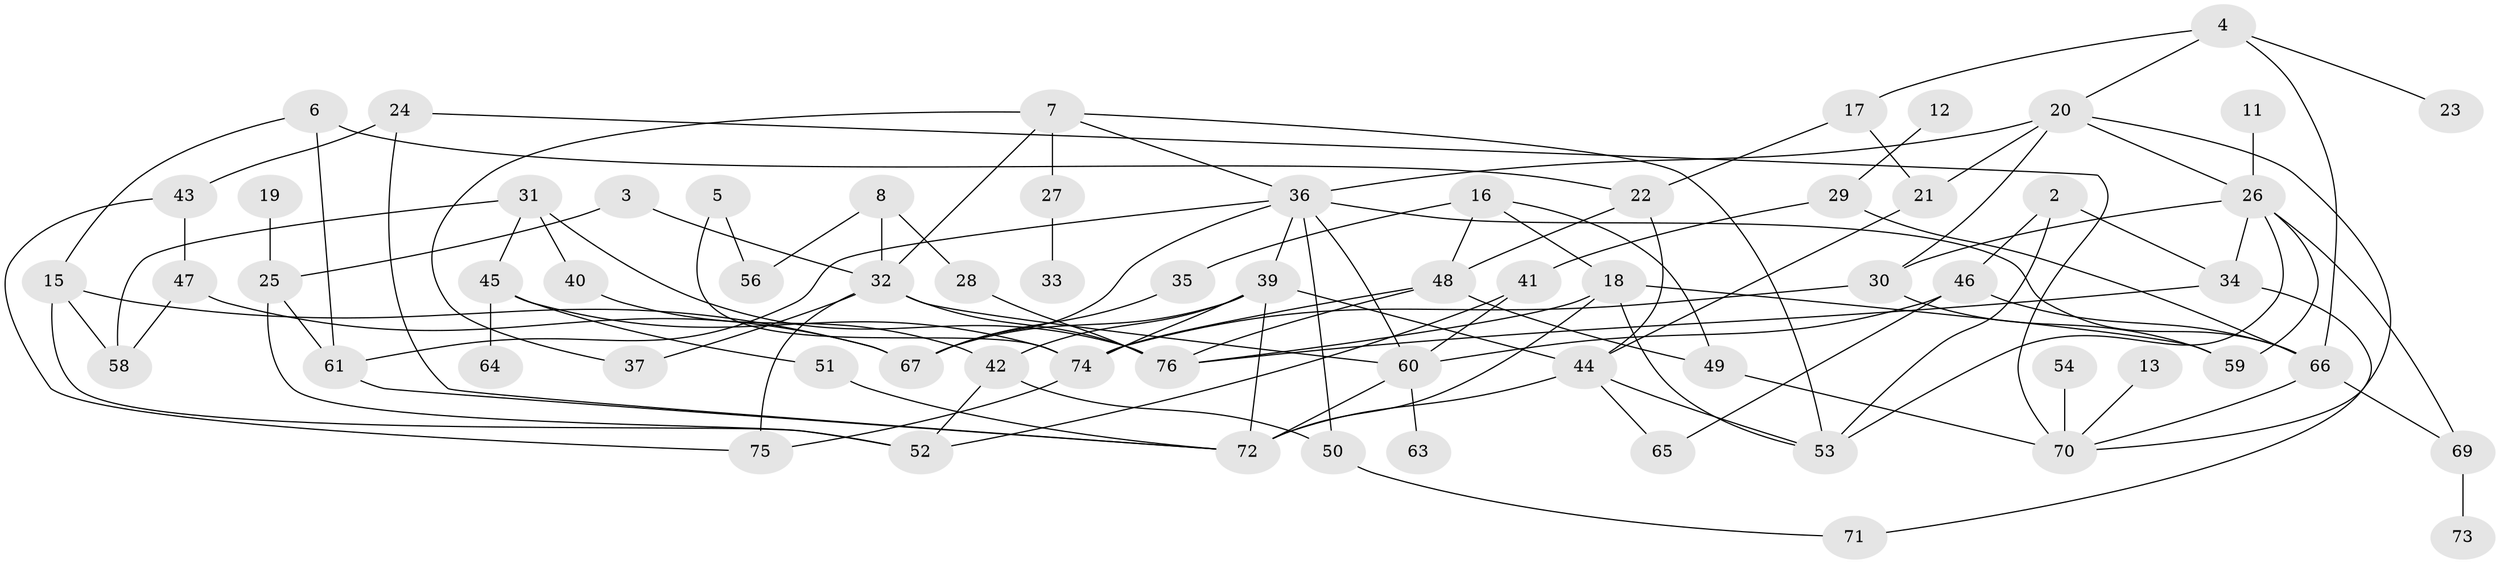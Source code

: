 // original degree distribution, {4: 0.2, 6: 0.024, 3: 0.224, 0: 0.056, 2: 0.24, 1: 0.176, 5: 0.064, 7: 0.016}
// Generated by graph-tools (version 1.1) at 2025/35/03/04/25 23:35:45]
// undirected, 67 vertices, 117 edges
graph export_dot {
  node [color=gray90,style=filled];
  2;
  3;
  4;
  5;
  6;
  7;
  8;
  11;
  12;
  13;
  15;
  16;
  17;
  18;
  19;
  20;
  21;
  22;
  23;
  24;
  25;
  26;
  27;
  28;
  29;
  30;
  31;
  32;
  33;
  34;
  35;
  36;
  37;
  39;
  40;
  41;
  42;
  43;
  44;
  45;
  46;
  47;
  48;
  49;
  50;
  51;
  52;
  53;
  54;
  56;
  58;
  59;
  60;
  61;
  63;
  64;
  65;
  66;
  67;
  69;
  70;
  71;
  72;
  73;
  74;
  75;
  76;
  2 -- 34 [weight=1.0];
  2 -- 46 [weight=1.0];
  2 -- 53 [weight=1.0];
  3 -- 25 [weight=1.0];
  3 -- 32 [weight=1.0];
  4 -- 17 [weight=1.0];
  4 -- 20 [weight=1.0];
  4 -- 23 [weight=1.0];
  4 -- 66 [weight=1.0];
  5 -- 56 [weight=1.0];
  5 -- 74 [weight=1.0];
  6 -- 15 [weight=1.0];
  6 -- 22 [weight=1.0];
  6 -- 61 [weight=1.0];
  7 -- 27 [weight=1.0];
  7 -- 32 [weight=1.0];
  7 -- 36 [weight=1.0];
  7 -- 37 [weight=1.0];
  7 -- 53 [weight=1.0];
  8 -- 28 [weight=1.0];
  8 -- 32 [weight=1.0];
  8 -- 56 [weight=1.0];
  11 -- 26 [weight=1.0];
  12 -- 29 [weight=1.0];
  13 -- 70 [weight=1.0];
  15 -- 52 [weight=1.0];
  15 -- 58 [weight=1.0];
  15 -- 67 [weight=1.0];
  16 -- 18 [weight=1.0];
  16 -- 35 [weight=1.0];
  16 -- 48 [weight=1.0];
  16 -- 49 [weight=1.0];
  17 -- 21 [weight=1.0];
  17 -- 22 [weight=1.0];
  18 -- 53 [weight=1.0];
  18 -- 59 [weight=1.0];
  18 -- 72 [weight=1.0];
  18 -- 76 [weight=1.0];
  19 -- 25 [weight=1.0];
  20 -- 21 [weight=1.0];
  20 -- 26 [weight=1.0];
  20 -- 30 [weight=1.0];
  20 -- 36 [weight=1.0];
  20 -- 70 [weight=1.0];
  21 -- 44 [weight=1.0];
  22 -- 44 [weight=1.0];
  22 -- 48 [weight=1.0];
  24 -- 43 [weight=1.0];
  24 -- 70 [weight=1.0];
  24 -- 72 [weight=1.0];
  25 -- 52 [weight=1.0];
  25 -- 61 [weight=1.0];
  26 -- 30 [weight=1.0];
  26 -- 34 [weight=1.0];
  26 -- 53 [weight=1.0];
  26 -- 59 [weight=1.0];
  26 -- 69 [weight=1.0];
  27 -- 33 [weight=1.0];
  28 -- 76 [weight=1.0];
  29 -- 41 [weight=1.0];
  29 -- 66 [weight=1.0];
  30 -- 59 [weight=1.0];
  30 -- 74 [weight=1.0];
  31 -- 40 [weight=1.0];
  31 -- 45 [weight=1.0];
  31 -- 58 [weight=1.0];
  31 -- 76 [weight=1.0];
  32 -- 37 [weight=1.0];
  32 -- 60 [weight=1.0];
  32 -- 75 [weight=2.0];
  32 -- 76 [weight=1.0];
  34 -- 71 [weight=1.0];
  34 -- 76 [weight=1.0];
  35 -- 67 [weight=1.0];
  36 -- 39 [weight=1.0];
  36 -- 50 [weight=1.0];
  36 -- 60 [weight=1.0];
  36 -- 61 [weight=1.0];
  36 -- 66 [weight=1.0];
  36 -- 67 [weight=1.0];
  39 -- 42 [weight=1.0];
  39 -- 44 [weight=1.0];
  39 -- 67 [weight=1.0];
  39 -- 72 [weight=1.0];
  39 -- 74 [weight=1.0];
  40 -- 42 [weight=1.0];
  41 -- 52 [weight=1.0];
  41 -- 60 [weight=1.0];
  42 -- 50 [weight=1.0];
  42 -- 52 [weight=1.0];
  43 -- 47 [weight=1.0];
  43 -- 75 [weight=1.0];
  44 -- 53 [weight=1.0];
  44 -- 65 [weight=1.0];
  44 -- 72 [weight=1.0];
  45 -- 51 [weight=1.0];
  45 -- 64 [weight=1.0];
  45 -- 74 [weight=1.0];
  46 -- 60 [weight=1.0];
  46 -- 65 [weight=1.0];
  46 -- 66 [weight=1.0];
  47 -- 58 [weight=1.0];
  47 -- 67 [weight=2.0];
  48 -- 49 [weight=1.0];
  48 -- 74 [weight=1.0];
  48 -- 76 [weight=1.0];
  49 -- 70 [weight=2.0];
  50 -- 71 [weight=1.0];
  51 -- 72 [weight=1.0];
  54 -- 70 [weight=1.0];
  60 -- 63 [weight=1.0];
  60 -- 72 [weight=1.0];
  61 -- 72 [weight=1.0];
  66 -- 69 [weight=1.0];
  66 -- 70 [weight=1.0];
  69 -- 73 [weight=1.0];
  74 -- 75 [weight=1.0];
}
